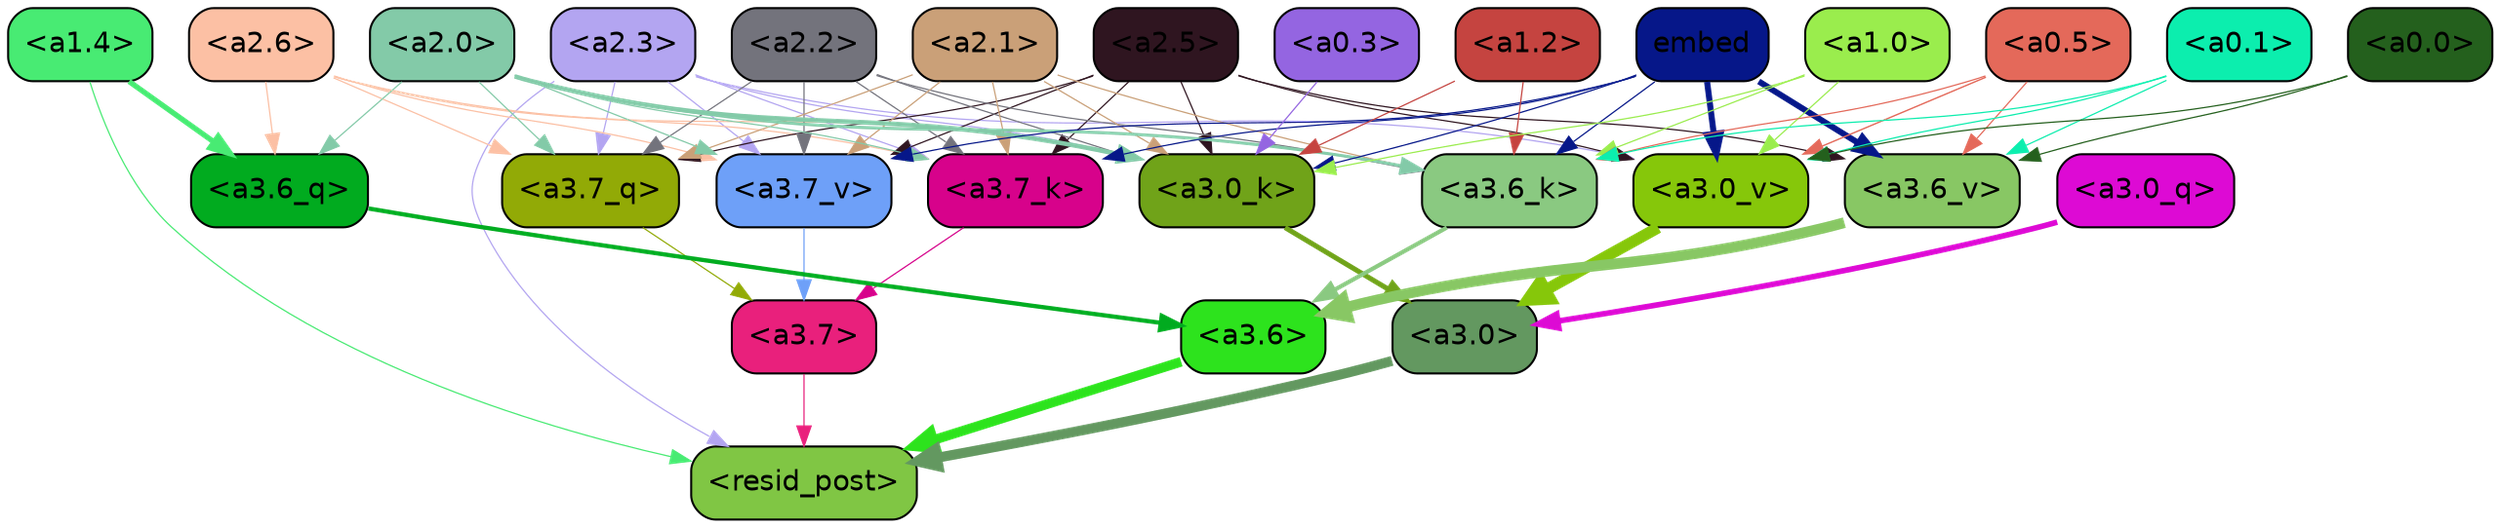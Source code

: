 strict digraph "" {
	graph [bgcolor=transparent,
		layout=dot,
		overlap=false,
		splines=true
	];
	"<a3.7>"	[color=black,
		fillcolor="#e9207c",
		fontname=Helvetica,
		shape=box,
		style="filled, rounded"];
	"<resid_post>"	[color=black,
		fillcolor="#80c644",
		fontname=Helvetica,
		shape=box,
		style="filled, rounded"];
	"<a3.7>" -> "<resid_post>"	[color="#e9207c",
		penwidth=0.6];
	"<a3.6>"	[color=black,
		fillcolor="#2de31d",
		fontname=Helvetica,
		shape=box,
		style="filled, rounded"];
	"<a3.6>" -> "<resid_post>"	[color="#2de31d",
		penwidth=4.751612067222595];
	"<a3.0>"	[color=black,
		fillcolor="#639860",
		fontname=Helvetica,
		shape=box,
		style="filled, rounded"];
	"<a3.0>" -> "<resid_post>"	[color="#639860",
		penwidth=4.884142994880676];
	"<a2.3>"	[color=black,
		fillcolor="#b3a5f1",
		fontname=Helvetica,
		shape=box,
		style="filled, rounded"];
	"<a2.3>" -> "<resid_post>"	[color="#b3a5f1",
		penwidth=0.6];
	"<a3.7_q>"	[color=black,
		fillcolor="#92aa06",
		fontname=Helvetica,
		shape=box,
		style="filled, rounded"];
	"<a2.3>" -> "<a3.7_q>"	[color="#b3a5f1",
		penwidth=0.6];
	"<a3.7_k>"	[color=black,
		fillcolor="#d7028b",
		fontname=Helvetica,
		shape=box,
		style="filled, rounded"];
	"<a2.3>" -> "<a3.7_k>"	[color="#b3a5f1",
		penwidth=0.6];
	"<a3.0_k>"	[color=black,
		fillcolor="#70a319",
		fontname=Helvetica,
		shape=box,
		style="filled, rounded"];
	"<a2.3>" -> "<a3.0_k>"	[color="#b3a5f1",
		penwidth=0.6];
	"<a3.7_v>"	[color=black,
		fillcolor="#6ea0f8",
		fontname=Helvetica,
		shape=box,
		style="filled, rounded"];
	"<a2.3>" -> "<a3.7_v>"	[color="#b3a5f1",
		penwidth=0.6];
	"<a3.0_v>"	[color=black,
		fillcolor="#86c70a",
		fontname=Helvetica,
		shape=box,
		style="filled, rounded"];
	"<a2.3>" -> "<a3.0_v>"	[color="#b3a5f1",
		penwidth=0.6];
	"<a1.4>"	[color=black,
		fillcolor="#48eb73",
		fontname=Helvetica,
		shape=box,
		style="filled, rounded"];
	"<a1.4>" -> "<resid_post>"	[color="#48eb73",
		penwidth=0.6];
	"<a3.6_q>"	[color=black,
		fillcolor="#01ab1f",
		fontname=Helvetica,
		shape=box,
		style="filled, rounded"];
	"<a1.4>" -> "<a3.6_q>"	[color="#48eb73",
		penwidth=2.6469622254371643];
	"<a3.7_q>" -> "<a3.7>"	[color="#92aa06",
		penwidth=0.6];
	"<a3.6_q>" -> "<a3.6>"	[color="#01ab1f",
		penwidth=2.091020345687866];
	"<a3.0_q>"	[color=black,
		fillcolor="#dd0ad4",
		fontname=Helvetica,
		shape=box,
		style="filled, rounded"];
	"<a3.0_q>" -> "<a3.0>"	[color="#dd0ad4",
		penwidth=2.7421876192092896];
	"<a3.7_k>" -> "<a3.7>"	[color="#d7028b",
		penwidth=0.6];
	"<a3.6_k>"	[color=black,
		fillcolor="#8ac981",
		fontname=Helvetica,
		shape=box,
		style="filled, rounded"];
	"<a3.6_k>" -> "<a3.6>"	[color="#8ac981",
		penwidth=2.048597991466522];
	"<a3.0_k>" -> "<a3.0>"	[color="#70a319",
		penwidth=2.476402521133423];
	"<a3.7_v>" -> "<a3.7>"	[color="#6ea0f8",
		penwidth=0.6];
	"<a3.6_v>"	[color=black,
		fillcolor="#88c764",
		fontname=Helvetica,
		shape=box,
		style="filled, rounded"];
	"<a3.6_v>" -> "<a3.6>"	[color="#88c764",
		penwidth=5.2550448179244995];
	"<a3.0_v>" -> "<a3.0>"	[color="#86c70a",
		penwidth=5.652270674705505];
	"<a2.6>"	[color=black,
		fillcolor="#fcc0a4",
		fontname=Helvetica,
		shape=box,
		style="filled, rounded"];
	"<a2.6>" -> "<a3.7_q>"	[color="#fcc0a4",
		penwidth=0.6];
	"<a2.6>" -> "<a3.6_q>"	[color="#fcc0a4",
		penwidth=0.6];
	"<a2.6>" -> "<a3.7_k>"	[color="#fcc0a4",
		penwidth=0.6];
	"<a2.6>" -> "<a3.0_k>"	[color="#fcc0a4",
		penwidth=0.6];
	"<a2.6>" -> "<a3.7_v>"	[color="#fcc0a4",
		penwidth=0.6];
	"<a2.5>"	[color=black,
		fillcolor="#2f1520",
		fontname=Helvetica,
		shape=box,
		style="filled, rounded"];
	"<a2.5>" -> "<a3.7_q>"	[color="#2f1520",
		penwidth=0.6];
	"<a2.5>" -> "<a3.7_k>"	[color="#2f1520",
		penwidth=0.6];
	"<a2.5>" -> "<a3.0_k>"	[color="#2f1520",
		penwidth=0.6];
	"<a2.5>" -> "<a3.7_v>"	[color="#2f1520",
		penwidth=0.6];
	"<a2.5>" -> "<a3.6_v>"	[color="#2f1520",
		penwidth=0.6];
	"<a2.5>" -> "<a3.0_v>"	[color="#2f1520",
		penwidth=0.6];
	"<a2.2>"	[color=black,
		fillcolor="#73737c",
		fontname=Helvetica,
		shape=box,
		style="filled, rounded"];
	"<a2.2>" -> "<a3.7_q>"	[color="#73737c",
		penwidth=0.6];
	"<a2.2>" -> "<a3.7_k>"	[color="#73737c",
		penwidth=0.6];
	"<a2.2>" -> "<a3.6_k>"	[color="#73737c",
		penwidth=0.6];
	"<a2.2>" -> "<a3.0_k>"	[color="#73737c",
		penwidth=0.6];
	"<a2.2>" -> "<a3.7_v>"	[color="#73737c",
		penwidth=0.6];
	"<a2.1>"	[color=black,
		fillcolor="#caa078",
		fontname=Helvetica,
		shape=box,
		style="filled, rounded"];
	"<a2.1>" -> "<a3.7_q>"	[color="#caa078",
		penwidth=0.6];
	"<a2.1>" -> "<a3.7_k>"	[color="#caa078",
		penwidth=0.6];
	"<a2.1>" -> "<a3.6_k>"	[color="#caa078",
		penwidth=0.6];
	"<a2.1>" -> "<a3.0_k>"	[color="#caa078",
		penwidth=0.6];
	"<a2.1>" -> "<a3.7_v>"	[color="#caa078",
		penwidth=0.6];
	"<a2.0>"	[color=black,
		fillcolor="#83caa8",
		fontname=Helvetica,
		shape=box,
		style="filled, rounded"];
	"<a2.0>" -> "<a3.7_q>"	[color="#83caa8",
		penwidth=0.6];
	"<a2.0>" -> "<a3.6_q>"	[color="#83caa8",
		penwidth=0.6];
	"<a2.0>" -> "<a3.7_k>"	[color="#83caa8",
		penwidth=0.6];
	"<a2.0>" -> "<a3.6_k>"	[color="#83caa8",
		penwidth=1.4757367372512817];
	"<a2.0>" -> "<a3.0_k>"	[color="#83caa8",
		penwidth=2.2137351036071777];
	"<a2.0>" -> "<a3.7_v>"	[color="#83caa8",
		penwidth=0.6];
	embed	[color=black,
		fillcolor="#061789",
		fontname=Helvetica,
		shape=box,
		style="filled, rounded"];
	embed -> "<a3.7_k>"	[color="#061789",
		penwidth=0.6];
	embed -> "<a3.6_k>"	[color="#061789",
		penwidth=0.6];
	embed -> "<a3.0_k>"	[color="#061789",
		penwidth=0.6];
	embed -> "<a3.7_v>"	[color="#061789",
		penwidth=0.6];
	embed -> "<a3.6_v>"	[color="#061789",
		penwidth=2.9582033157348633];
	embed -> "<a3.0_v>"	[color="#061789",
		penwidth=2.972973108291626];
	"<a1.2>"	[color=black,
		fillcolor="#c54440",
		fontname=Helvetica,
		shape=box,
		style="filled, rounded"];
	"<a1.2>" -> "<a3.6_k>"	[color="#c54440",
		penwidth=0.6];
	"<a1.2>" -> "<a3.0_k>"	[color="#c54440",
		penwidth=0.6];
	"<a1.0>"	[color=black,
		fillcolor="#9aed4d",
		fontname=Helvetica,
		shape=box,
		style="filled, rounded"];
	"<a1.0>" -> "<a3.6_k>"	[color="#9aed4d",
		penwidth=0.6];
	"<a1.0>" -> "<a3.0_k>"	[color="#9aed4d",
		penwidth=0.6];
	"<a1.0>" -> "<a3.0_v>"	[color="#9aed4d",
		penwidth=0.6];
	"<a0.5>"	[color=black,
		fillcolor="#e4695a",
		fontname=Helvetica,
		shape=box,
		style="filled, rounded"];
	"<a0.5>" -> "<a3.6_k>"	[color="#e4695a",
		penwidth=0.6];
	"<a0.5>" -> "<a3.6_v>"	[color="#e4695a",
		penwidth=0.6];
	"<a0.5>" -> "<a3.0_v>"	[color="#e4695a",
		penwidth=0.6790935099124908];
	"<a0.1>"	[color=black,
		fillcolor="#0ceeae",
		fontname=Helvetica,
		shape=box,
		style="filled, rounded"];
	"<a0.1>" -> "<a3.6_k>"	[color="#0ceeae",
		penwidth=0.6];
	"<a0.1>" -> "<a3.6_v>"	[color="#0ceeae",
		penwidth=0.6];
	"<a0.1>" -> "<a3.0_v>"	[color="#0ceeae",
		penwidth=0.6];
	"<a0.3>"	[color=black,
		fillcolor="#9465e1",
		fontname=Helvetica,
		shape=box,
		style="filled, rounded"];
	"<a0.3>" -> "<a3.0_k>"	[color="#9465e1",
		penwidth=0.6];
	"<a0.0>"	[color=black,
		fillcolor="#24601d",
		fontname=Helvetica,
		shape=box,
		style="filled, rounded"];
	"<a0.0>" -> "<a3.6_v>"	[color="#24601d",
		penwidth=0.6];
	"<a0.0>" -> "<a3.0_v>"	[color="#24601d",
		penwidth=0.6];
}
